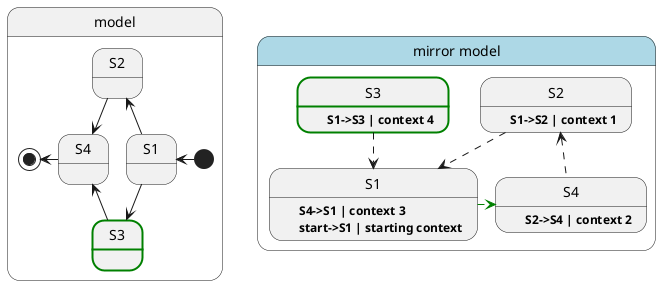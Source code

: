 @startuml
state model {
    state S1 
    state S2 
    state S3  ##[bold]green
    state S4


    [*] -left-> S1
    S1 -up-> S2
    S1 -down-> S3
    S2 -down-> S4
    S3 -up-> S4
    S4 -left-> [*]
}

state "mirror model" as mirror#lightblue{
    state "S1" as MS1  : \t**S4->S1 | context 3**\n\t**start->S1 | starting context**
    state "S2" as MS2 : \t**S1->S2 | context 1**
    state "S3" as MS3 ##[bold]green : \t**S1->S3 | context 4**
    state "S4" as MS4 : \t**S2->S4 | context 2**
    MS2 -down[dashed]-> MS1
    MS4 -up[dashed]-> MS2
    MS1 -right[#green,dashed]-> MS4
    MS3 -down[dashed]-> MS1

}

@enduml

